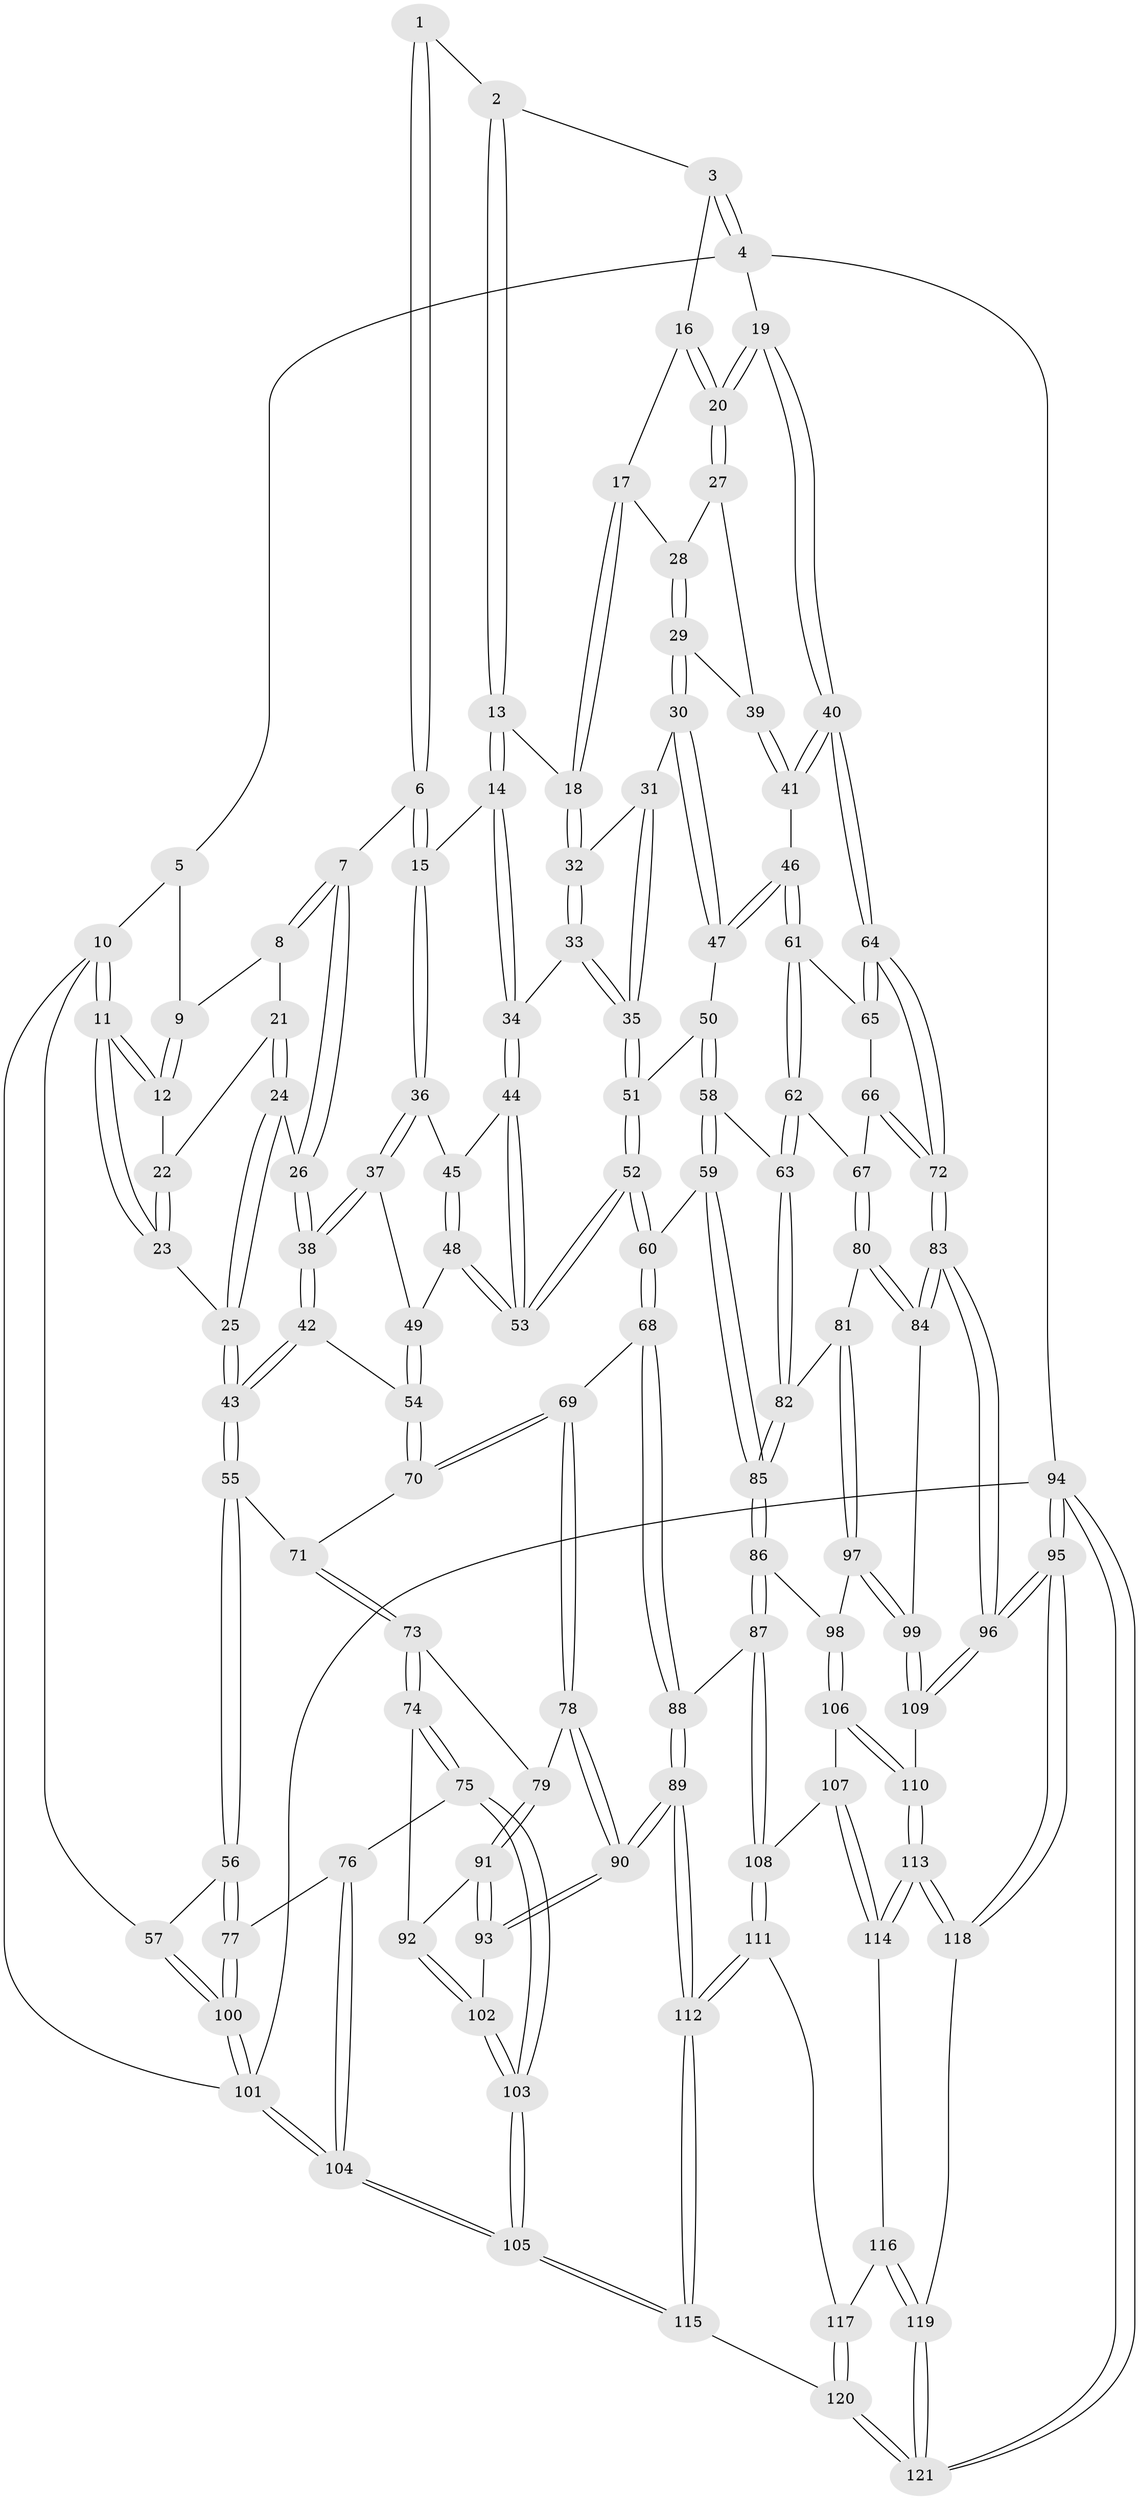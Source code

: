 // coarse degree distribution, {5: 0.4444444444444444, 4: 0.3472222222222222, 3: 0.1111111111111111, 6: 0.06944444444444445, 8: 0.027777777777777776}
// Generated by graph-tools (version 1.1) at 2025/05/03/04/25 22:05:02]
// undirected, 121 vertices, 299 edges
graph export_dot {
graph [start="1"]
  node [color=gray90,style=filled];
  1 [pos="+0.49376893736837674+0"];
  2 [pos="+0.5644449647904813+0"];
  3 [pos="+0.8596350288281216+0"];
  4 [pos="+1+0"];
  5 [pos="+0.22446363504345193+0"];
  6 [pos="+0.3631889820400028+0.1546729621727248"];
  7 [pos="+0.34001410067252735+0.1510755998262391"];
  8 [pos="+0.28138098115837934+0.08839548976266727"];
  9 [pos="+0.21530204026855834+0"];
  10 [pos="+0+0.24484592233956365"];
  11 [pos="+0+0.24324241603785612"];
  12 [pos="+0.07122721633213311+0.0850033318174888"];
  13 [pos="+0.587204742403291+0.06313978958170469"];
  14 [pos="+0.5428515577512266+0.13252976892852086"];
  15 [pos="+0.44113173177846654+0.18991187419777197"];
  16 [pos="+0.8447813023023729+0.06447341322330807"];
  17 [pos="+0.8198474718305315+0.10359204460638867"];
  18 [pos="+0.7290129374823391+0.13569994556510886"];
  19 [pos="+1+0.12651908663788544"];
  20 [pos="+1+0.15236020600729488"];
  21 [pos="+0.17451972718550743+0.1426859023122423"];
  22 [pos="+0.1463656407127637+0.13412659638096133"];
  23 [pos="+0.09164529161294778+0.3062098961439886"];
  24 [pos="+0.20235604323980194+0.2416688433678124"];
  25 [pos="+0.1427106885651951+0.3255694761103357"];
  26 [pos="+0.28600188224635353+0.2155102378361965"];
  27 [pos="+0.9428744587614097+0.21867083293306527"];
  28 [pos="+0.8220472316195031+0.10750619722732323"];
  29 [pos="+0.8424368402150081+0.2568751248185868"];
  30 [pos="+0.8227931153372123+0.2782406543219874"];
  31 [pos="+0.7584426242571003+0.2132884003900018"];
  32 [pos="+0.7294077297226308+0.17193654604106662"];
  33 [pos="+0.6643638295917055+0.28369135235314613"];
  34 [pos="+0.620415792410164+0.2755562139890135"];
  35 [pos="+0.7135362734034789+0.3372693779808815"];
  36 [pos="+0.44094344480096004+0.2043052909016528"];
  37 [pos="+0.35011588085032114+0.3358663064140355"];
  38 [pos="+0.3153329189520285+0.3428650246400412"];
  39 [pos="+0.9373593545355277+0.22489489452646746"];
  40 [pos="+1+0.40992843465990303"];
  41 [pos="+0.9332350597345793+0.35597727606343904"];
  42 [pos="+0.270204686223059+0.3798595704838778"];
  43 [pos="+0.1905036700496425+0.39438388286811055"];
  44 [pos="+0.576638673834546+0.3192618918683178"];
  45 [pos="+0.4544324787521532+0.23370111802677812"];
  46 [pos="+0.8625736088463076+0.3840456716176404"];
  47 [pos="+0.8088434597138485+0.3431998200772385"];
  48 [pos="+0.48498496591496215+0.40225152855996277"];
  49 [pos="+0.38925521444968647+0.3625119084416086"];
  50 [pos="+0.7291026469227498+0.35693192796148066"];
  51 [pos="+0.7283699881410083+0.3566995722658265"];
  52 [pos="+0.5312178410780471+0.48155821130017307"];
  53 [pos="+0.5232841803026637+0.4497795365857567"];
  54 [pos="+0.3572286912931171+0.4666768083223486"];
  55 [pos="+0.18517735130537405+0.41864691457702186"];
  56 [pos="+0.09317891637384514+0.5595720986726878"];
  57 [pos="+0+0.5392363383628299"];
  58 [pos="+0.7436194923486645+0.5491068919189256"];
  59 [pos="+0.7156785728376674+0.5661278541645288"];
  60 [pos="+0.5292512116981289+0.4981685233269562"];
  61 [pos="+0.8649330121574007+0.4134814966727404"];
  62 [pos="+0.833586117543477+0.5237028030422315"];
  63 [pos="+0.7656605794885858+0.5462275105117512"];
  64 [pos="+1+0.4149331608890065"];
  65 [pos="+0.9324687129431221+0.4529082924007088"];
  66 [pos="+0.95205391189189+0.5291067259242977"];
  67 [pos="+0.9002921099411537+0.5622021476885758"];
  68 [pos="+0.4902696196889587+0.5388456260482674"];
  69 [pos="+0.4882813039785829+0.5398175951860074"];
  70 [pos="+0.39446139821061976+0.5193219039927955"];
  71 [pos="+0.3047604503427465+0.5477786271753121"];
  72 [pos="+1+0.4540517223392116"];
  73 [pos="+0.2872847444138356+0.5724520140886897"];
  74 [pos="+0.2073323735388896+0.6715907929937689"];
  75 [pos="+0.19225152292637726+0.6723311042037822"];
  76 [pos="+0.18192238742238312+0.6694641512310775"];
  77 [pos="+0.18036707462182128+0.6684195174119549"];
  78 [pos="+0.4796849497117033+0.5578062992183275"];
  79 [pos="+0.3820515946816674+0.6515727922275224"];
  80 [pos="+0.9257649541171226+0.6466550673785899"];
  81 [pos="+0.8657547502905271+0.6802538171328963"];
  82 [pos="+0.8537792931837529+0.6742481406269367"];
  83 [pos="+1+0.7060671356018726"];
  84 [pos="+0.9880589873994969+0.6779193738513556"];
  85 [pos="+0.7138821657143627+0.6603782087221195"];
  86 [pos="+0.6956791086623532+0.7185067672172202"];
  87 [pos="+0.6596119891383578+0.7442980931193918"];
  88 [pos="+0.6213088009856734+0.7465309819404488"];
  89 [pos="+0.4757978607772779+0.8492301200664556"];
  90 [pos="+0.4652615644596493+0.8318354181387817"];
  91 [pos="+0.3583548391175832+0.6779102764578535"];
  92 [pos="+0.23772967348398172+0.6862555274893687"];
  93 [pos="+0.4394426009051867+0.8119556569107812"];
  94 [pos="+1+1"];
  95 [pos="+1+0.936180058509677"];
  96 [pos="+1+0.779005210185571"];
  97 [pos="+0.8454063213383523+0.7361666201288596"];
  98 [pos="+0.7888268205603899+0.7624012060614148"];
  99 [pos="+0.9072616553241827+0.7919589010208292"];
  100 [pos="+0+0.9138248723066341"];
  101 [pos="+0+1"];
  102 [pos="+0.2935287677086004+0.7707139993281135"];
  103 [pos="+0.21765871220029073+1"];
  104 [pos="+0+1"];
  105 [pos="+0.20522744381536145+1"];
  106 [pos="+0.7894676879747227+0.7655834200703614"];
  107 [pos="+0.7398590830771812+0.8729582081490904"];
  108 [pos="+0.7008181638799433+0.8670746108004387"];
  109 [pos="+0.9185070964052899+0.859954250507052"];
  110 [pos="+0.8683613611827241+0.9172367370814859"];
  111 [pos="+0.657775888875317+0.920891213252413"];
  112 [pos="+0.4690621631915527+0.9194794001038827"];
  113 [pos="+0.8682889570520016+0.9174071849615552"];
  114 [pos="+0.7815259076230395+0.8940167620189555"];
  115 [pos="+0.3173097142344453+1"];
  116 [pos="+0.7117997109692685+0.9670073685418739"];
  117 [pos="+0.690428164490562+0.9755183075350663"];
  118 [pos="+0.8695913948376048+0.9291892381459691"];
  119 [pos="+0.8704785010203286+0.9580089853285301"];
  120 [pos="+0.7050056596915067+1"];
  121 [pos="+0.9333468489444807+1"];
  1 -- 2;
  1 -- 6;
  1 -- 6;
  2 -- 3;
  2 -- 13;
  2 -- 13;
  3 -- 4;
  3 -- 4;
  3 -- 16;
  4 -- 5;
  4 -- 19;
  4 -- 94;
  5 -- 9;
  5 -- 10;
  6 -- 7;
  6 -- 15;
  6 -- 15;
  7 -- 8;
  7 -- 8;
  7 -- 26;
  7 -- 26;
  8 -- 9;
  8 -- 21;
  9 -- 12;
  9 -- 12;
  10 -- 11;
  10 -- 11;
  10 -- 57;
  10 -- 101;
  11 -- 12;
  11 -- 12;
  11 -- 23;
  11 -- 23;
  12 -- 22;
  13 -- 14;
  13 -- 14;
  13 -- 18;
  14 -- 15;
  14 -- 34;
  14 -- 34;
  15 -- 36;
  15 -- 36;
  16 -- 17;
  16 -- 20;
  16 -- 20;
  17 -- 18;
  17 -- 18;
  17 -- 28;
  18 -- 32;
  18 -- 32;
  19 -- 20;
  19 -- 20;
  19 -- 40;
  19 -- 40;
  20 -- 27;
  20 -- 27;
  21 -- 22;
  21 -- 24;
  21 -- 24;
  22 -- 23;
  22 -- 23;
  23 -- 25;
  24 -- 25;
  24 -- 25;
  24 -- 26;
  25 -- 43;
  25 -- 43;
  26 -- 38;
  26 -- 38;
  27 -- 28;
  27 -- 39;
  28 -- 29;
  28 -- 29;
  29 -- 30;
  29 -- 30;
  29 -- 39;
  30 -- 31;
  30 -- 47;
  30 -- 47;
  31 -- 32;
  31 -- 35;
  31 -- 35;
  32 -- 33;
  32 -- 33;
  33 -- 34;
  33 -- 35;
  33 -- 35;
  34 -- 44;
  34 -- 44;
  35 -- 51;
  35 -- 51;
  36 -- 37;
  36 -- 37;
  36 -- 45;
  37 -- 38;
  37 -- 38;
  37 -- 49;
  38 -- 42;
  38 -- 42;
  39 -- 41;
  39 -- 41;
  40 -- 41;
  40 -- 41;
  40 -- 64;
  40 -- 64;
  41 -- 46;
  42 -- 43;
  42 -- 43;
  42 -- 54;
  43 -- 55;
  43 -- 55;
  44 -- 45;
  44 -- 53;
  44 -- 53;
  45 -- 48;
  45 -- 48;
  46 -- 47;
  46 -- 47;
  46 -- 61;
  46 -- 61;
  47 -- 50;
  48 -- 49;
  48 -- 53;
  48 -- 53;
  49 -- 54;
  49 -- 54;
  50 -- 51;
  50 -- 58;
  50 -- 58;
  51 -- 52;
  51 -- 52;
  52 -- 53;
  52 -- 53;
  52 -- 60;
  52 -- 60;
  54 -- 70;
  54 -- 70;
  55 -- 56;
  55 -- 56;
  55 -- 71;
  56 -- 57;
  56 -- 77;
  56 -- 77;
  57 -- 100;
  57 -- 100;
  58 -- 59;
  58 -- 59;
  58 -- 63;
  59 -- 60;
  59 -- 85;
  59 -- 85;
  60 -- 68;
  60 -- 68;
  61 -- 62;
  61 -- 62;
  61 -- 65;
  62 -- 63;
  62 -- 63;
  62 -- 67;
  63 -- 82;
  63 -- 82;
  64 -- 65;
  64 -- 65;
  64 -- 72;
  64 -- 72;
  65 -- 66;
  66 -- 67;
  66 -- 72;
  66 -- 72;
  67 -- 80;
  67 -- 80;
  68 -- 69;
  68 -- 88;
  68 -- 88;
  69 -- 70;
  69 -- 70;
  69 -- 78;
  69 -- 78;
  70 -- 71;
  71 -- 73;
  71 -- 73;
  72 -- 83;
  72 -- 83;
  73 -- 74;
  73 -- 74;
  73 -- 79;
  74 -- 75;
  74 -- 75;
  74 -- 92;
  75 -- 76;
  75 -- 103;
  75 -- 103;
  76 -- 77;
  76 -- 104;
  76 -- 104;
  77 -- 100;
  77 -- 100;
  78 -- 79;
  78 -- 90;
  78 -- 90;
  79 -- 91;
  79 -- 91;
  80 -- 81;
  80 -- 84;
  80 -- 84;
  81 -- 82;
  81 -- 97;
  81 -- 97;
  82 -- 85;
  82 -- 85;
  83 -- 84;
  83 -- 84;
  83 -- 96;
  83 -- 96;
  84 -- 99;
  85 -- 86;
  85 -- 86;
  86 -- 87;
  86 -- 87;
  86 -- 98;
  87 -- 88;
  87 -- 108;
  87 -- 108;
  88 -- 89;
  88 -- 89;
  89 -- 90;
  89 -- 90;
  89 -- 112;
  89 -- 112;
  90 -- 93;
  90 -- 93;
  91 -- 92;
  91 -- 93;
  91 -- 93;
  92 -- 102;
  92 -- 102;
  93 -- 102;
  94 -- 95;
  94 -- 95;
  94 -- 121;
  94 -- 121;
  94 -- 101;
  95 -- 96;
  95 -- 96;
  95 -- 118;
  95 -- 118;
  96 -- 109;
  96 -- 109;
  97 -- 98;
  97 -- 99;
  97 -- 99;
  98 -- 106;
  98 -- 106;
  99 -- 109;
  99 -- 109;
  100 -- 101;
  100 -- 101;
  101 -- 104;
  101 -- 104;
  102 -- 103;
  102 -- 103;
  103 -- 105;
  103 -- 105;
  104 -- 105;
  104 -- 105;
  105 -- 115;
  105 -- 115;
  106 -- 107;
  106 -- 110;
  106 -- 110;
  107 -- 108;
  107 -- 114;
  107 -- 114;
  108 -- 111;
  108 -- 111;
  109 -- 110;
  110 -- 113;
  110 -- 113;
  111 -- 112;
  111 -- 112;
  111 -- 117;
  112 -- 115;
  112 -- 115;
  113 -- 114;
  113 -- 114;
  113 -- 118;
  113 -- 118;
  114 -- 116;
  115 -- 120;
  116 -- 117;
  116 -- 119;
  116 -- 119;
  117 -- 120;
  117 -- 120;
  118 -- 119;
  119 -- 121;
  119 -- 121;
  120 -- 121;
  120 -- 121;
}
